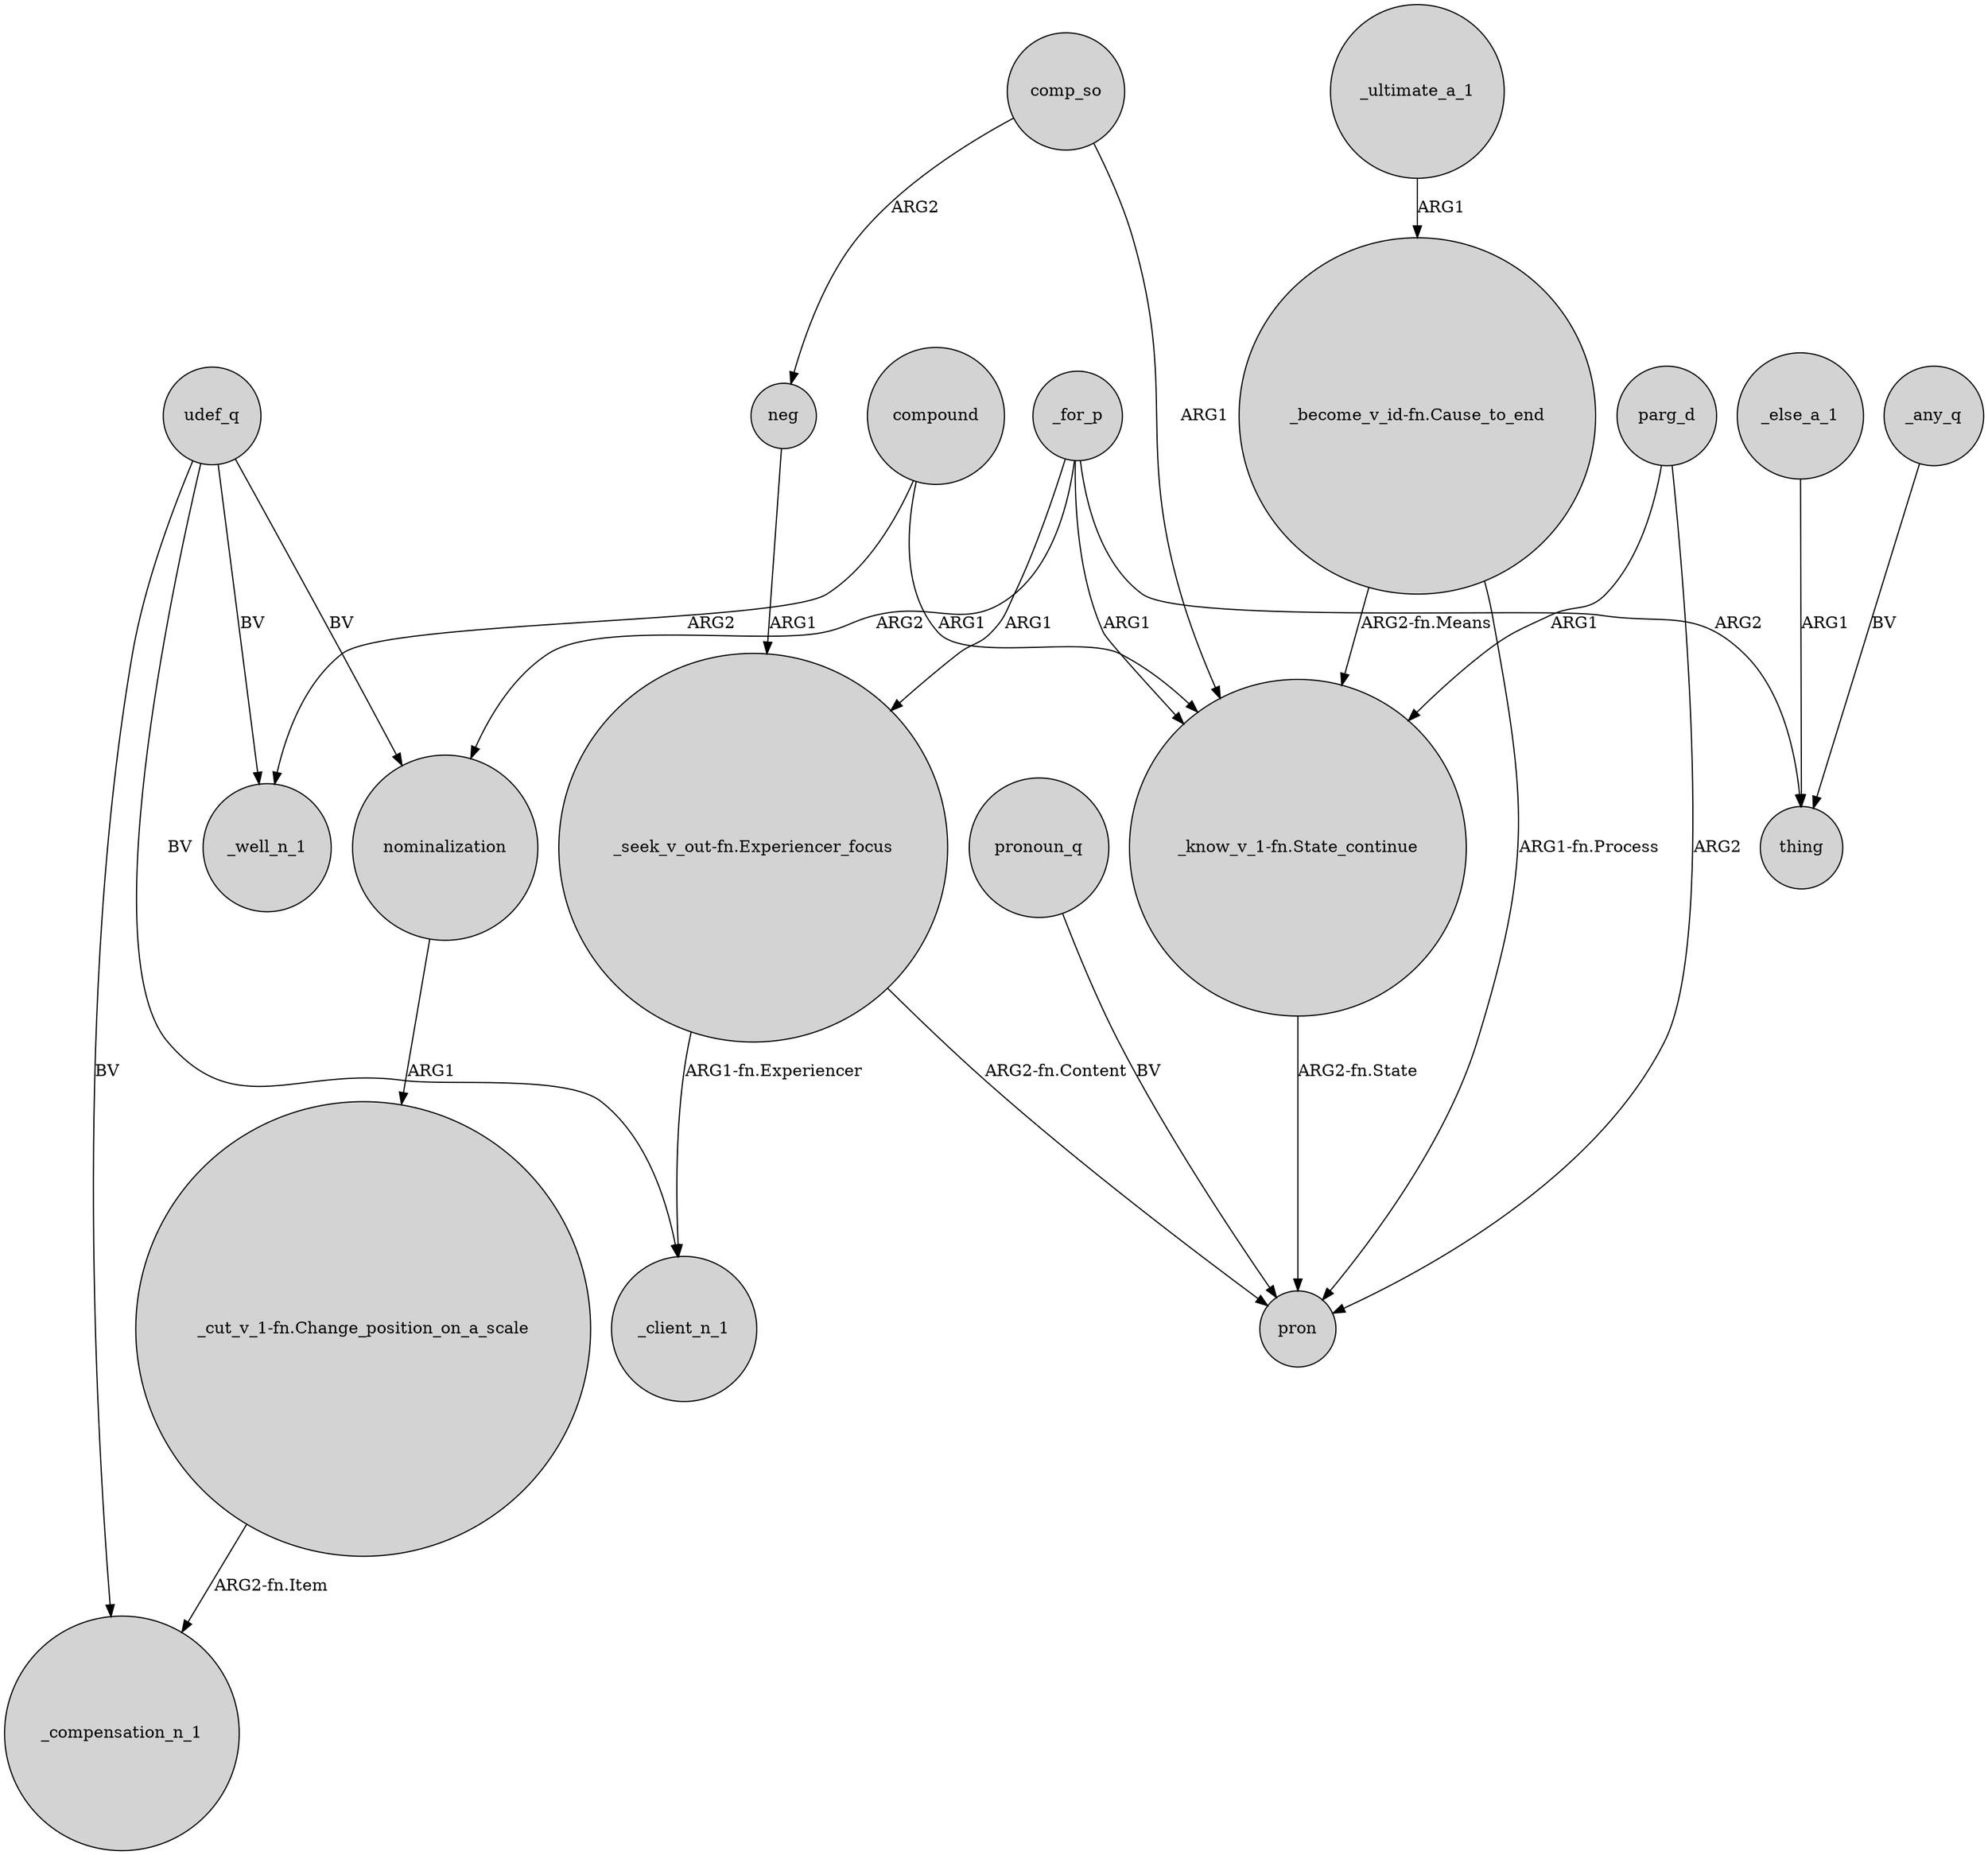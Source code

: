digraph {
	node [shape=circle style=filled]
	"_cut_v_1-fn.Change_position_on_a_scale" -> _compensation_n_1 [label="ARG2-fn.Item"]
	comp_so -> "_know_v_1-fn.State_continue" [label=ARG1]
	"_become_v_id-fn.Cause_to_end" -> "_know_v_1-fn.State_continue" [label="ARG2-fn.Means"]
	comp_so -> neg [label=ARG2]
	_else_a_1 -> thing [label=ARG1]
	_ultimate_a_1 -> "_become_v_id-fn.Cause_to_end" [label=ARG1]
	_for_p -> thing [label=ARG2]
	_any_q -> thing [label=BV]
	parg_d -> pron [label=ARG2]
	udef_q -> nominalization [label=BV]
	udef_q -> _compensation_n_1 [label=BV]
	_for_p -> "_seek_v_out-fn.Experiencer_focus" [label=ARG1]
	pronoun_q -> pron [label=BV]
	neg -> "_seek_v_out-fn.Experiencer_focus" [label=ARG1]
	nominalization -> "_cut_v_1-fn.Change_position_on_a_scale" [label=ARG1]
	compound -> _well_n_1 [label=ARG2]
	_for_p -> nominalization [label=ARG2]
	"_seek_v_out-fn.Experiencer_focus" -> _client_n_1 [label="ARG1-fn.Experiencer"]
	"_become_v_id-fn.Cause_to_end" -> pron [label="ARG1-fn.Process"]
	compound -> "_know_v_1-fn.State_continue" [label=ARG1]
	udef_q -> _well_n_1 [label=BV]
	"_seek_v_out-fn.Experiencer_focus" -> pron [label="ARG2-fn.Content"]
	udef_q -> _client_n_1 [label=BV]
	parg_d -> "_know_v_1-fn.State_continue" [label=ARG1]
	"_know_v_1-fn.State_continue" -> pron [label="ARG2-fn.State"]
	_for_p -> "_know_v_1-fn.State_continue" [label=ARG1]
}
